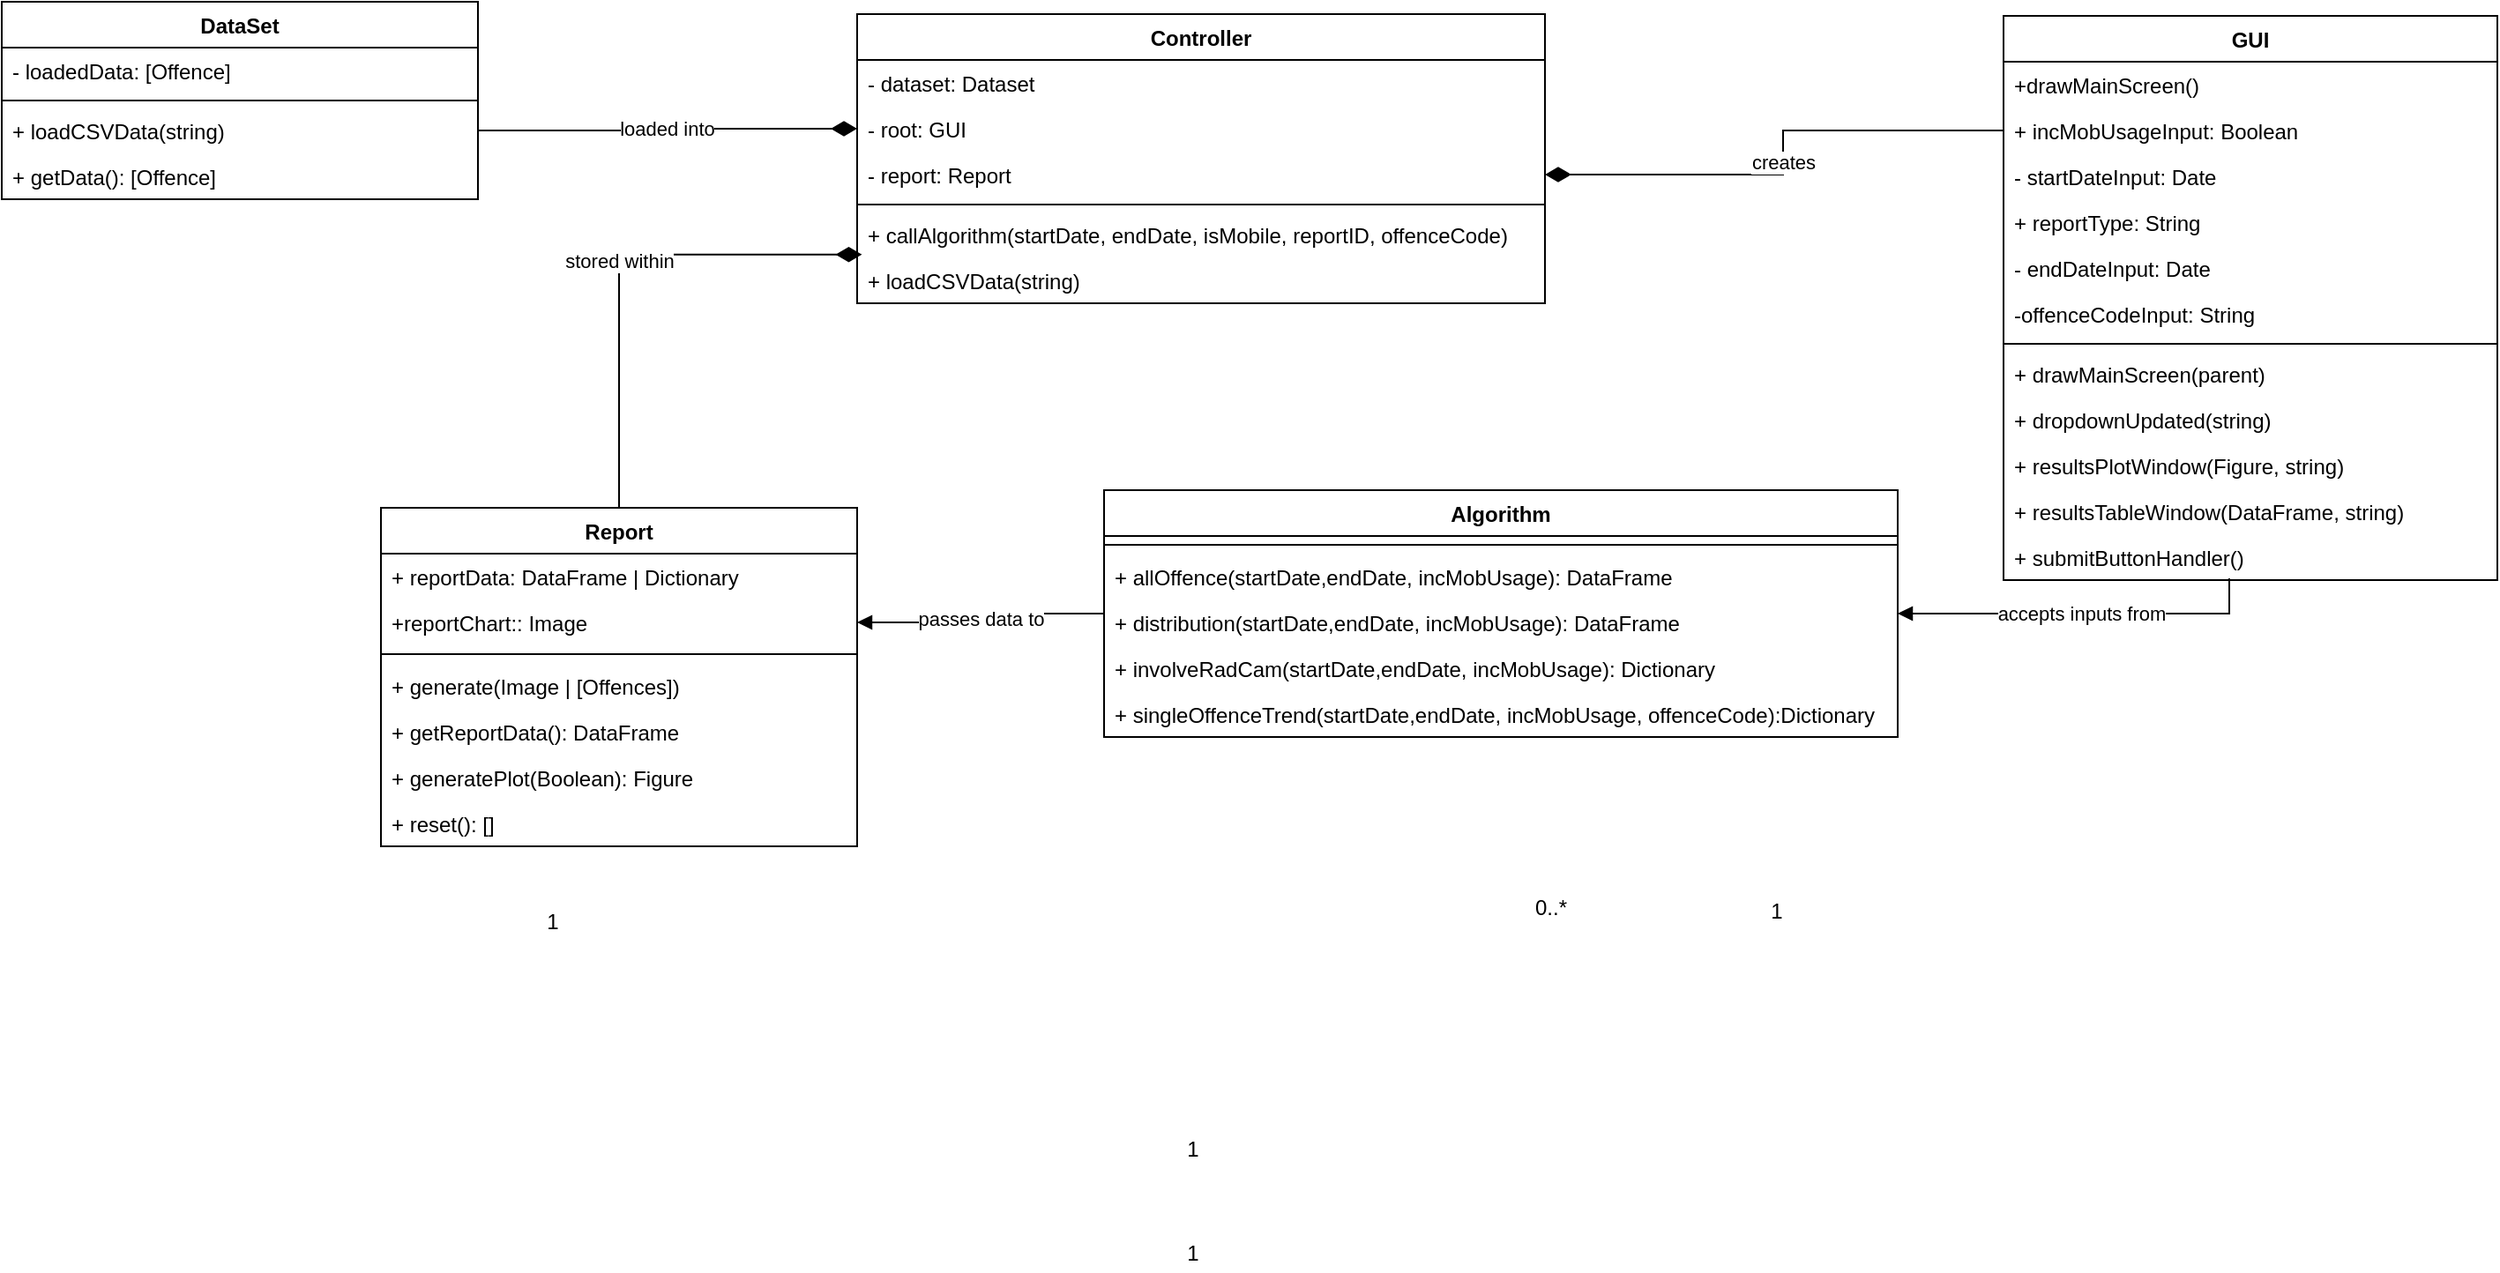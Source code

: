 <mxfile version="17.2.4" type="device"><diagram id="rIhmxAu_eCinldEsNsKp" name="Page-1"><mxGraphModel dx="1486" dy="1766" grid="1" gridSize="10" guides="1" tooltips="1" connect="1" arrows="1" fold="1" page="1" pageScale="1" pageWidth="1100" pageHeight="850" math="0" shadow="0"><root><mxCell id="0"/><mxCell id="1" parent="0"/><mxCell id="G1eBfXjokJa6CSCOFPKj-29" value="DataSet" style="swimlane;fontStyle=1;align=center;verticalAlign=top;childLayout=stackLayout;horizontal=1;startSize=26;horizontalStack=0;resizeParent=1;resizeParentMax=0;resizeLast=0;collapsible=1;marginBottom=0;" parent="1" vertex="1"><mxGeometry x="-435" y="-757" width="270" height="112" as="geometry"/></mxCell><mxCell id="G1eBfXjokJa6CSCOFPKj-30" value="- loadedData: [Offence]" style="text;strokeColor=none;fillColor=none;align=left;verticalAlign=top;spacingLeft=4;spacingRight=4;overflow=hidden;rotatable=0;points=[[0,0.5],[1,0.5]];portConstraint=eastwest;" parent="G1eBfXjokJa6CSCOFPKj-29" vertex="1"><mxGeometry y="26" width="270" height="26" as="geometry"/></mxCell><mxCell id="G1eBfXjokJa6CSCOFPKj-31" value="" style="line;strokeWidth=1;fillColor=none;align=left;verticalAlign=middle;spacingTop=-1;spacingLeft=3;spacingRight=3;rotatable=0;labelPosition=right;points=[];portConstraint=eastwest;" parent="G1eBfXjokJa6CSCOFPKj-29" vertex="1"><mxGeometry y="52" width="270" height="8" as="geometry"/></mxCell><mxCell id="G1eBfXjokJa6CSCOFPKj-32" value="+ loadCSVData(string)" style="text;strokeColor=none;fillColor=none;align=left;verticalAlign=top;spacingLeft=4;spacingRight=4;overflow=hidden;rotatable=0;points=[[0,0.5],[1,0.5]];portConstraint=eastwest;" parent="G1eBfXjokJa6CSCOFPKj-29" vertex="1"><mxGeometry y="60" width="270" height="26" as="geometry"/></mxCell><mxCell id="G1eBfXjokJa6CSCOFPKj-73" value="+ getData(): [Offence]" style="text;strokeColor=none;fillColor=none;align=left;verticalAlign=top;spacingLeft=4;spacingRight=4;overflow=hidden;rotatable=0;points=[[0,0.5],[1,0.5]];portConstraint=eastwest;" parent="G1eBfXjokJa6CSCOFPKj-29" vertex="1"><mxGeometry y="86" width="270" height="26" as="geometry"/></mxCell><mxCell id="G1eBfXjokJa6CSCOFPKj-34" value="GUI" style="swimlane;fontStyle=1;align=center;verticalAlign=top;childLayout=stackLayout;horizontal=1;startSize=26;horizontalStack=0;resizeParent=1;resizeParentMax=0;resizeLast=0;collapsible=1;marginBottom=0;" parent="1" vertex="1"><mxGeometry x="700" y="-749" width="280" height="320" as="geometry"/></mxCell><mxCell id="G1eBfXjokJa6CSCOFPKj-35" value="+drawMainScreen()" style="text;strokeColor=none;fillColor=none;align=left;verticalAlign=top;spacingLeft=4;spacingRight=4;overflow=hidden;rotatable=0;points=[[0,0.5],[1,0.5]];portConstraint=eastwest;" parent="G1eBfXjokJa6CSCOFPKj-34" vertex="1"><mxGeometry y="26" width="280" height="26" as="geometry"/></mxCell><mxCell id="G1eBfXjokJa6CSCOFPKj-40" value="+ incMobUsageInput: Boolean" style="text;strokeColor=none;fillColor=none;align=left;verticalAlign=top;spacingLeft=4;spacingRight=4;overflow=hidden;rotatable=0;points=[[0,0.5],[1,0.5]];portConstraint=eastwest;" parent="G1eBfXjokJa6CSCOFPKj-34" vertex="1"><mxGeometry y="52" width="280" height="26" as="geometry"/></mxCell><mxCell id="G1eBfXjokJa6CSCOFPKj-39" value="- startDateInput: Date" style="text;strokeColor=none;fillColor=none;align=left;verticalAlign=top;spacingLeft=4;spacingRight=4;overflow=hidden;rotatable=0;points=[[0,0.5],[1,0.5]];portConstraint=eastwest;" parent="G1eBfXjokJa6CSCOFPKj-34" vertex="1"><mxGeometry y="78" width="280" height="26" as="geometry"/></mxCell><mxCell id="BN1DXQCk-_qGZwo7UsQJ-15" value="+ reportType: String" style="text;strokeColor=none;fillColor=none;align=left;verticalAlign=top;spacingLeft=4;spacingRight=4;overflow=hidden;rotatable=0;points=[[0,0.5],[1,0.5]];portConstraint=eastwest;" vertex="1" parent="G1eBfXjokJa6CSCOFPKj-34"><mxGeometry y="104" width="280" height="26" as="geometry"/></mxCell><mxCell id="G1eBfXjokJa6CSCOFPKj-42" value="- endDateInput: Date" style="text;strokeColor=none;fillColor=none;align=left;verticalAlign=top;spacingLeft=4;spacingRight=4;overflow=hidden;rotatable=0;points=[[0,0.5],[1,0.5]];portConstraint=eastwest;" parent="G1eBfXjokJa6CSCOFPKj-34" vertex="1"><mxGeometry y="130" width="280" height="26" as="geometry"/></mxCell><mxCell id="G1eBfXjokJa6CSCOFPKj-45" value="-offenceCodeInput: String" style="text;strokeColor=none;fillColor=none;align=left;verticalAlign=top;spacingLeft=4;spacingRight=4;overflow=hidden;rotatable=0;points=[[0,0.5],[1,0.5]];portConstraint=eastwest;" parent="G1eBfXjokJa6CSCOFPKj-34" vertex="1"><mxGeometry y="156" width="280" height="26" as="geometry"/></mxCell><mxCell id="G1eBfXjokJa6CSCOFPKj-36" value="" style="line;strokeWidth=1;fillColor=none;align=left;verticalAlign=middle;spacingTop=-1;spacingLeft=3;spacingRight=3;rotatable=0;labelPosition=right;points=[];portConstraint=eastwest;" parent="G1eBfXjokJa6CSCOFPKj-34" vertex="1"><mxGeometry y="182" width="280" height="8" as="geometry"/></mxCell><mxCell id="G1eBfXjokJa6CSCOFPKj-46" value="+ drawMainScreen(parent)" style="text;strokeColor=none;fillColor=none;align=left;verticalAlign=top;spacingLeft=4;spacingRight=4;overflow=hidden;rotatable=0;points=[[0,0.5],[1,0.5]];portConstraint=eastwest;" parent="G1eBfXjokJa6CSCOFPKj-34" vertex="1"><mxGeometry y="190" width="280" height="26" as="geometry"/></mxCell><mxCell id="BN1DXQCk-_qGZwo7UsQJ-13" value="+ dropdownUpdated(string)" style="text;strokeColor=none;fillColor=none;align=left;verticalAlign=top;spacingLeft=4;spacingRight=4;overflow=hidden;rotatable=0;points=[[0,0.5],[1,0.5]];portConstraint=eastwest;" vertex="1" parent="G1eBfXjokJa6CSCOFPKj-34"><mxGeometry y="216" width="280" height="26" as="geometry"/></mxCell><mxCell id="ItSN6YZc0u0IwBdpRtb7-2" value="+ resultsPlotWindow(Figure, string)" style="text;strokeColor=none;fillColor=none;align=left;verticalAlign=top;spacingLeft=4;spacingRight=4;overflow=hidden;rotatable=0;points=[[0,0.5],[1,0.5]];portConstraint=eastwest;" parent="G1eBfXjokJa6CSCOFPKj-34" vertex="1"><mxGeometry y="242" width="280" height="26" as="geometry"/></mxCell><mxCell id="G1eBfXjokJa6CSCOFPKj-37" value="+ resultsTableWindow(DataFrame, string)" style="text;strokeColor=none;fillColor=none;align=left;verticalAlign=top;spacingLeft=4;spacingRight=4;overflow=hidden;rotatable=0;points=[[0,0.5],[1,0.5]];portConstraint=eastwest;" parent="G1eBfXjokJa6CSCOFPKj-34" vertex="1"><mxGeometry y="268" width="280" height="26" as="geometry"/></mxCell><mxCell id="BN1DXQCk-_qGZwo7UsQJ-14" value="+ submitButtonHandler()" style="text;strokeColor=none;fillColor=none;align=left;verticalAlign=top;spacingLeft=4;spacingRight=4;overflow=hidden;rotatable=0;points=[[0,0.5],[1,0.5]];portConstraint=eastwest;" vertex="1" parent="G1eBfXjokJa6CSCOFPKj-34"><mxGeometry y="294" width="280" height="26" as="geometry"/></mxCell><mxCell id="G1eBfXjokJa6CSCOFPKj-77" value="passes data to" style="edgeStyle=orthogonalEdgeStyle;rounded=0;orthogonalLoop=1;jettySize=auto;html=1;entryX=1;entryY=0.5;entryDx=0;entryDy=0;endArrow=block;endFill=1;endSize=6;" parent="1" source="G1eBfXjokJa6CSCOFPKj-47" target="G1eBfXjokJa6CSCOFPKj-70" edge="1"><mxGeometry relative="1" as="geometry"/></mxCell><mxCell id="G1eBfXjokJa6CSCOFPKj-47" value="Algorithm" style="swimlane;fontStyle=1;align=center;verticalAlign=top;childLayout=stackLayout;horizontal=1;startSize=26;horizontalStack=0;resizeParent=1;resizeParentMax=0;resizeLast=0;collapsible=1;marginBottom=0;" parent="1" vertex="1"><mxGeometry x="190" y="-480" width="450" height="140" as="geometry"/></mxCell><mxCell id="G1eBfXjokJa6CSCOFPKj-49" value="" style="line;strokeWidth=1;fillColor=none;align=left;verticalAlign=middle;spacingTop=-1;spacingLeft=3;spacingRight=3;rotatable=0;labelPosition=right;points=[];portConstraint=eastwest;" parent="G1eBfXjokJa6CSCOFPKj-47" vertex="1"><mxGeometry y="26" width="450" height="10" as="geometry"/></mxCell><mxCell id="G1eBfXjokJa6CSCOFPKj-50" value="+ allOffence(startDate,endDate, incMobUsage): DataFrame" style="text;strokeColor=none;fillColor=none;align=left;verticalAlign=top;spacingLeft=4;spacingRight=4;overflow=hidden;rotatable=0;points=[[0,0.5],[1,0.5]];portConstraint=eastwest;" parent="G1eBfXjokJa6CSCOFPKj-47" vertex="1"><mxGeometry y="36" width="450" height="26" as="geometry"/></mxCell><mxCell id="G1eBfXjokJa6CSCOFPKj-56" value="+ distribution(startDate,endDate, incMobUsage): DataFrame" style="text;strokeColor=none;fillColor=none;align=left;verticalAlign=top;spacingLeft=4;spacingRight=4;overflow=hidden;rotatable=0;points=[[0,0.5],[1,0.5]];portConstraint=eastwest;" parent="G1eBfXjokJa6CSCOFPKj-47" vertex="1"><mxGeometry y="62" width="450" height="26" as="geometry"/></mxCell><mxCell id="G1eBfXjokJa6CSCOFPKj-55" value="+ involveRadCam(startDate,endDate, incMobUsage): Dictionary" style="text;strokeColor=none;fillColor=none;align=left;verticalAlign=top;spacingLeft=4;spacingRight=4;overflow=hidden;rotatable=0;points=[[0,0.5],[1,0.5]];portConstraint=eastwest;" parent="G1eBfXjokJa6CSCOFPKj-47" vertex="1"><mxGeometry y="88" width="450" height="26" as="geometry"/></mxCell><mxCell id="G1eBfXjokJa6CSCOFPKj-54" value="+ singleOffenceTrend(startDate,endDate, incMobUsage, offenceCode):Dictionary" style="text;strokeColor=none;fillColor=none;align=left;verticalAlign=top;spacingLeft=4;spacingRight=4;overflow=hidden;rotatable=0;points=[[0,0.5],[1,0.5]];portConstraint=eastwest;" parent="G1eBfXjokJa6CSCOFPKj-47" vertex="1"><mxGeometry y="114" width="450" height="26" as="geometry"/></mxCell><mxCell id="BN1DXQCk-_qGZwo7UsQJ-12" value="stored within" style="edgeStyle=orthogonalEdgeStyle;rounded=0;orthogonalLoop=1;jettySize=auto;html=1;entryX=0.007;entryY=-0.063;entryDx=0;entryDy=0;entryPerimeter=0;endArrow=diamondThin;endFill=1;endSize=12;" edge="1" parent="1" source="G1eBfXjokJa6CSCOFPKj-66" target="BN1DXQCk-_qGZwo7UsQJ-4"><mxGeometry relative="1" as="geometry"/></mxCell><mxCell id="G1eBfXjokJa6CSCOFPKj-66" value="Report" style="swimlane;fontStyle=1;align=center;verticalAlign=top;childLayout=stackLayout;horizontal=1;startSize=26;horizontalStack=0;resizeParent=1;resizeParentMax=0;resizeLast=0;collapsible=1;marginBottom=0;" parent="1" vertex="1"><mxGeometry x="-220" y="-470" width="270" height="192" as="geometry"/></mxCell><mxCell id="G1eBfXjokJa6CSCOFPKj-67" value="+ reportData: DataFrame | Dictionary" style="text;strokeColor=none;fillColor=none;align=left;verticalAlign=top;spacingLeft=4;spacingRight=4;overflow=hidden;rotatable=0;points=[[0,0.5],[1,0.5]];portConstraint=eastwest;" parent="G1eBfXjokJa6CSCOFPKj-66" vertex="1"><mxGeometry y="26" width="270" height="26" as="geometry"/></mxCell><mxCell id="G1eBfXjokJa6CSCOFPKj-70" value="+reportChart:: Image" style="text;strokeColor=none;fillColor=none;align=left;verticalAlign=top;spacingLeft=4;spacingRight=4;overflow=hidden;rotatable=0;points=[[0,0.5],[1,0.5]];portConstraint=eastwest;" parent="G1eBfXjokJa6CSCOFPKj-66" vertex="1"><mxGeometry y="52" width="270" height="26" as="geometry"/></mxCell><mxCell id="G1eBfXjokJa6CSCOFPKj-68" value="" style="line;strokeWidth=1;fillColor=none;align=left;verticalAlign=middle;spacingTop=-1;spacingLeft=3;spacingRight=3;rotatable=0;labelPosition=right;points=[];portConstraint=eastwest;" parent="G1eBfXjokJa6CSCOFPKj-66" vertex="1"><mxGeometry y="78" width="270" height="10" as="geometry"/></mxCell><mxCell id="ItSN6YZc0u0IwBdpRtb7-4" value="+ generate(Image | [Offences])" style="text;strokeColor=none;fillColor=none;align=left;verticalAlign=top;spacingLeft=4;spacingRight=4;overflow=hidden;rotatable=0;points=[[0,0.5],[1,0.5]];portConstraint=eastwest;" parent="G1eBfXjokJa6CSCOFPKj-66" vertex="1"><mxGeometry y="88" width="270" height="26" as="geometry"/></mxCell><mxCell id="BN1DXQCk-_qGZwo7UsQJ-16" value="+ getReportData(): DataFrame" style="text;strokeColor=none;fillColor=none;align=left;verticalAlign=top;spacingLeft=4;spacingRight=4;overflow=hidden;rotatable=0;points=[[0,0.5],[1,0.5]];portConstraint=eastwest;" vertex="1" parent="G1eBfXjokJa6CSCOFPKj-66"><mxGeometry y="114" width="270" height="26" as="geometry"/></mxCell><mxCell id="BN1DXQCk-_qGZwo7UsQJ-17" value="+ generatePlot(Boolean): Figure" style="text;strokeColor=none;fillColor=none;align=left;verticalAlign=top;spacingLeft=4;spacingRight=4;overflow=hidden;rotatable=0;points=[[0,0.5],[1,0.5]];portConstraint=eastwest;" vertex="1" parent="G1eBfXjokJa6CSCOFPKj-66"><mxGeometry y="140" width="270" height="26" as="geometry"/></mxCell><mxCell id="ItSN6YZc0u0IwBdpRtb7-3" value="+ reset(): []" style="text;strokeColor=none;fillColor=none;align=left;verticalAlign=top;spacingLeft=4;spacingRight=4;overflow=hidden;rotatable=0;points=[[0,0.5],[1,0.5]];portConstraint=eastwest;" parent="G1eBfXjokJa6CSCOFPKj-66" vertex="1"><mxGeometry y="166" width="270" height="26" as="geometry"/></mxCell><mxCell id="G1eBfXjokJa6CSCOFPKj-74" value="loaded into" style="edgeStyle=orthogonalEdgeStyle;rounded=0;orthogonalLoop=1;jettySize=auto;html=1;exitX=1;exitY=0.5;exitDx=0;exitDy=0;endArrow=diamondThin;endFill=1;endSize=12;entryX=0;entryY=0.5;entryDx=0;entryDy=0;" parent="1" source="G1eBfXjokJa6CSCOFPKj-32" edge="1" target="BN1DXQCk-_qGZwo7UsQJ-6"><mxGeometry relative="1" as="geometry"><mxPoint x="30" y="-226.333" as="targetPoint"/></mxGeometry></mxCell><mxCell id="G1eBfXjokJa6CSCOFPKj-79" value="creates" style="edgeStyle=orthogonalEdgeStyle;rounded=0;orthogonalLoop=1;jettySize=auto;html=1;exitX=0;exitY=0.5;exitDx=0;exitDy=0;endArrow=diamondThin;endFill=1;endSize=12;entryX=1;entryY=0.5;entryDx=0;entryDy=0;" parent="1" source="G1eBfXjokJa6CSCOFPKj-40" edge="1" target="BN1DXQCk-_qGZwo7UsQJ-7"><mxGeometry relative="1" as="geometry"><mxPoint x="430" y="-230" as="targetPoint"/></mxGeometry></mxCell><mxCell id="LFzrmrnkHMQaixLdTple-1" value="1" style="text;html=1;align=center;verticalAlign=middle;resizable=0;points=[];autosize=1;strokeColor=none;fillColor=none;" parent="1" vertex="1"><mxGeometry x="-133" y="-245" width="20" height="20" as="geometry"/></mxCell><mxCell id="LFzrmrnkHMQaixLdTple-3" value="1" style="text;html=1;align=center;verticalAlign=middle;resizable=0;points=[];autosize=1;strokeColor=none;fillColor=none;" parent="1" vertex="1"><mxGeometry x="230" y="-116" width="20" height="20" as="geometry"/></mxCell><mxCell id="LFzrmrnkHMQaixLdTple-4" value="1" style="text;html=1;align=center;verticalAlign=middle;resizable=0;points=[];autosize=1;strokeColor=none;fillColor=none;" parent="1" vertex="1"><mxGeometry x="230" y="-57" width="20" height="20" as="geometry"/></mxCell><mxCell id="LFzrmrnkHMQaixLdTple-5" value="1" style="text;html=1;align=center;verticalAlign=middle;resizable=0;points=[];autosize=1;strokeColor=none;fillColor=none;" parent="1" vertex="1"><mxGeometry x="561" y="-251" width="20" height="20" as="geometry"/></mxCell><mxCell id="LFzrmrnkHMQaixLdTple-6" value="0..*" style="text;html=1;align=center;verticalAlign=middle;resizable=0;points=[];autosize=1;strokeColor=none;fillColor=none;" parent="1" vertex="1"><mxGeometry x="428" y="-253" width="30" height="20" as="geometry"/></mxCell><mxCell id="BN1DXQCk-_qGZwo7UsQJ-1" value="Controller" style="swimlane;fontStyle=1;align=center;verticalAlign=top;childLayout=stackLayout;horizontal=1;startSize=26;horizontalStack=0;resizeParent=1;resizeParentMax=0;resizeLast=0;collapsible=1;marginBottom=0;" vertex="1" parent="1"><mxGeometry x="50" y="-750" width="390" height="164" as="geometry"/></mxCell><mxCell id="BN1DXQCk-_qGZwo7UsQJ-2" value="- dataset: Dataset" style="text;strokeColor=none;fillColor=none;align=left;verticalAlign=top;spacingLeft=4;spacingRight=4;overflow=hidden;rotatable=0;points=[[0,0.5],[1,0.5]];portConstraint=eastwest;" vertex="1" parent="BN1DXQCk-_qGZwo7UsQJ-1"><mxGeometry y="26" width="390" height="26" as="geometry"/></mxCell><mxCell id="BN1DXQCk-_qGZwo7UsQJ-6" value="- root: GUI" style="text;strokeColor=none;fillColor=none;align=left;verticalAlign=top;spacingLeft=4;spacingRight=4;overflow=hidden;rotatable=0;points=[[0,0.5],[1,0.5]];portConstraint=eastwest;" vertex="1" parent="BN1DXQCk-_qGZwo7UsQJ-1"><mxGeometry y="52" width="390" height="26" as="geometry"/></mxCell><mxCell id="BN1DXQCk-_qGZwo7UsQJ-7" value="- report: Report" style="text;strokeColor=none;fillColor=none;align=left;verticalAlign=top;spacingLeft=4;spacingRight=4;overflow=hidden;rotatable=0;points=[[0,0.5],[1,0.5]];portConstraint=eastwest;" vertex="1" parent="BN1DXQCk-_qGZwo7UsQJ-1"><mxGeometry y="78" width="390" height="26" as="geometry"/></mxCell><mxCell id="BN1DXQCk-_qGZwo7UsQJ-3" value="" style="line;strokeWidth=1;fillColor=none;align=left;verticalAlign=middle;spacingTop=-1;spacingLeft=3;spacingRight=3;rotatable=0;labelPosition=right;points=[];portConstraint=eastwest;" vertex="1" parent="BN1DXQCk-_qGZwo7UsQJ-1"><mxGeometry y="104" width="390" height="8" as="geometry"/></mxCell><mxCell id="BN1DXQCk-_qGZwo7UsQJ-5" value="+ callAlgorithm(startDate, endDate, isMobile, reportID, offenceCode)" style="text;strokeColor=none;fillColor=none;align=left;verticalAlign=top;spacingLeft=4;spacingRight=4;overflow=hidden;rotatable=0;points=[[0,0.5],[1,0.5]];portConstraint=eastwest;" vertex="1" parent="BN1DXQCk-_qGZwo7UsQJ-1"><mxGeometry y="112" width="390" height="26" as="geometry"/></mxCell><mxCell id="BN1DXQCk-_qGZwo7UsQJ-4" value="+ loadCSVData(string)" style="text;strokeColor=none;fillColor=none;align=left;verticalAlign=top;spacingLeft=4;spacingRight=4;overflow=hidden;rotatable=0;points=[[0,0.5],[1,0.5]];portConstraint=eastwest;" vertex="1" parent="BN1DXQCk-_qGZwo7UsQJ-1"><mxGeometry y="138" width="390" height="26" as="geometry"/></mxCell><mxCell id="BN1DXQCk-_qGZwo7UsQJ-11" value="accepts inputs from" style="edgeStyle=orthogonalEdgeStyle;rounded=0;orthogonalLoop=1;jettySize=auto;html=1;entryX=1;entryY=0.5;entryDx=0;entryDy=0;endArrow=block;endFill=1;endSize=6;" edge="1" parent="1" target="G1eBfXjokJa6CSCOFPKj-47"><mxGeometry relative="1" as="geometry"><mxPoint x="828" y="-430" as="sourcePoint"/><Array as="points"><mxPoint x="828" y="-410"/></Array></mxGeometry></mxCell></root></mxGraphModel></diagram></mxfile>